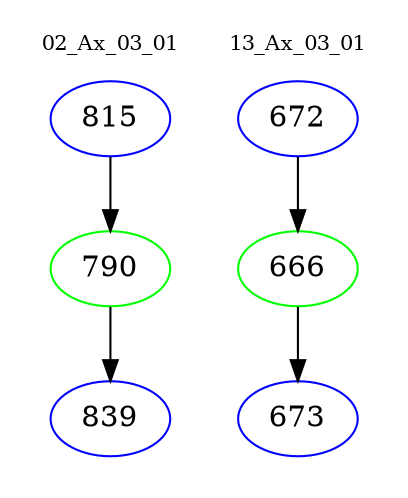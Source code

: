 digraph{
subgraph cluster_0 {
color = white
label = "02_Ax_03_01";
fontsize=10;
T0_815 [label="815", color="blue"]
T0_815 -> T0_790 [color="black"]
T0_790 [label="790", color="green"]
T0_790 -> T0_839 [color="black"]
T0_839 [label="839", color="blue"]
}
subgraph cluster_1 {
color = white
label = "13_Ax_03_01";
fontsize=10;
T1_672 [label="672", color="blue"]
T1_672 -> T1_666 [color="black"]
T1_666 [label="666", color="green"]
T1_666 -> T1_673 [color="black"]
T1_673 [label="673", color="blue"]
}
}
